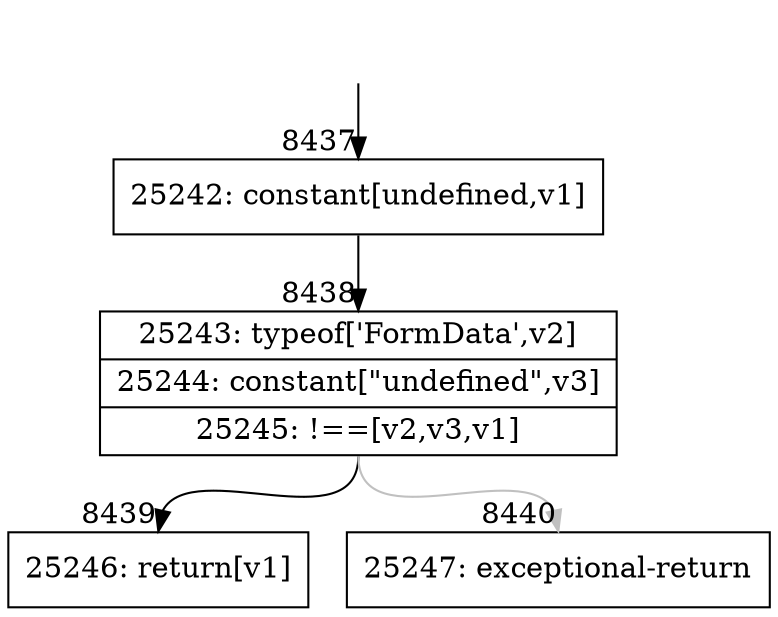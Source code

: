 digraph {
rankdir="TD"
BB_entry567[shape=none,label=""];
BB_entry567 -> BB8437 [tailport=s, headport=n, headlabel="    8437"]
BB8437 [shape=record label="{25242: constant[undefined,v1]}" ] 
BB8437 -> BB8438 [tailport=s, headport=n, headlabel="      8438"]
BB8438 [shape=record label="{25243: typeof['FormData',v2]|25244: constant[\"undefined\",v3]|25245: !==[v2,v3,v1]}" ] 
BB8438 -> BB8439 [tailport=s, headport=n, headlabel="      8439"]
BB8438 -> BB8440 [tailport=s, headport=n, color=gray, headlabel="      8440"]
BB8439 [shape=record label="{25246: return[v1]}" ] 
BB8440 [shape=record label="{25247: exceptional-return}" ] 
//#$~ 11844
}
